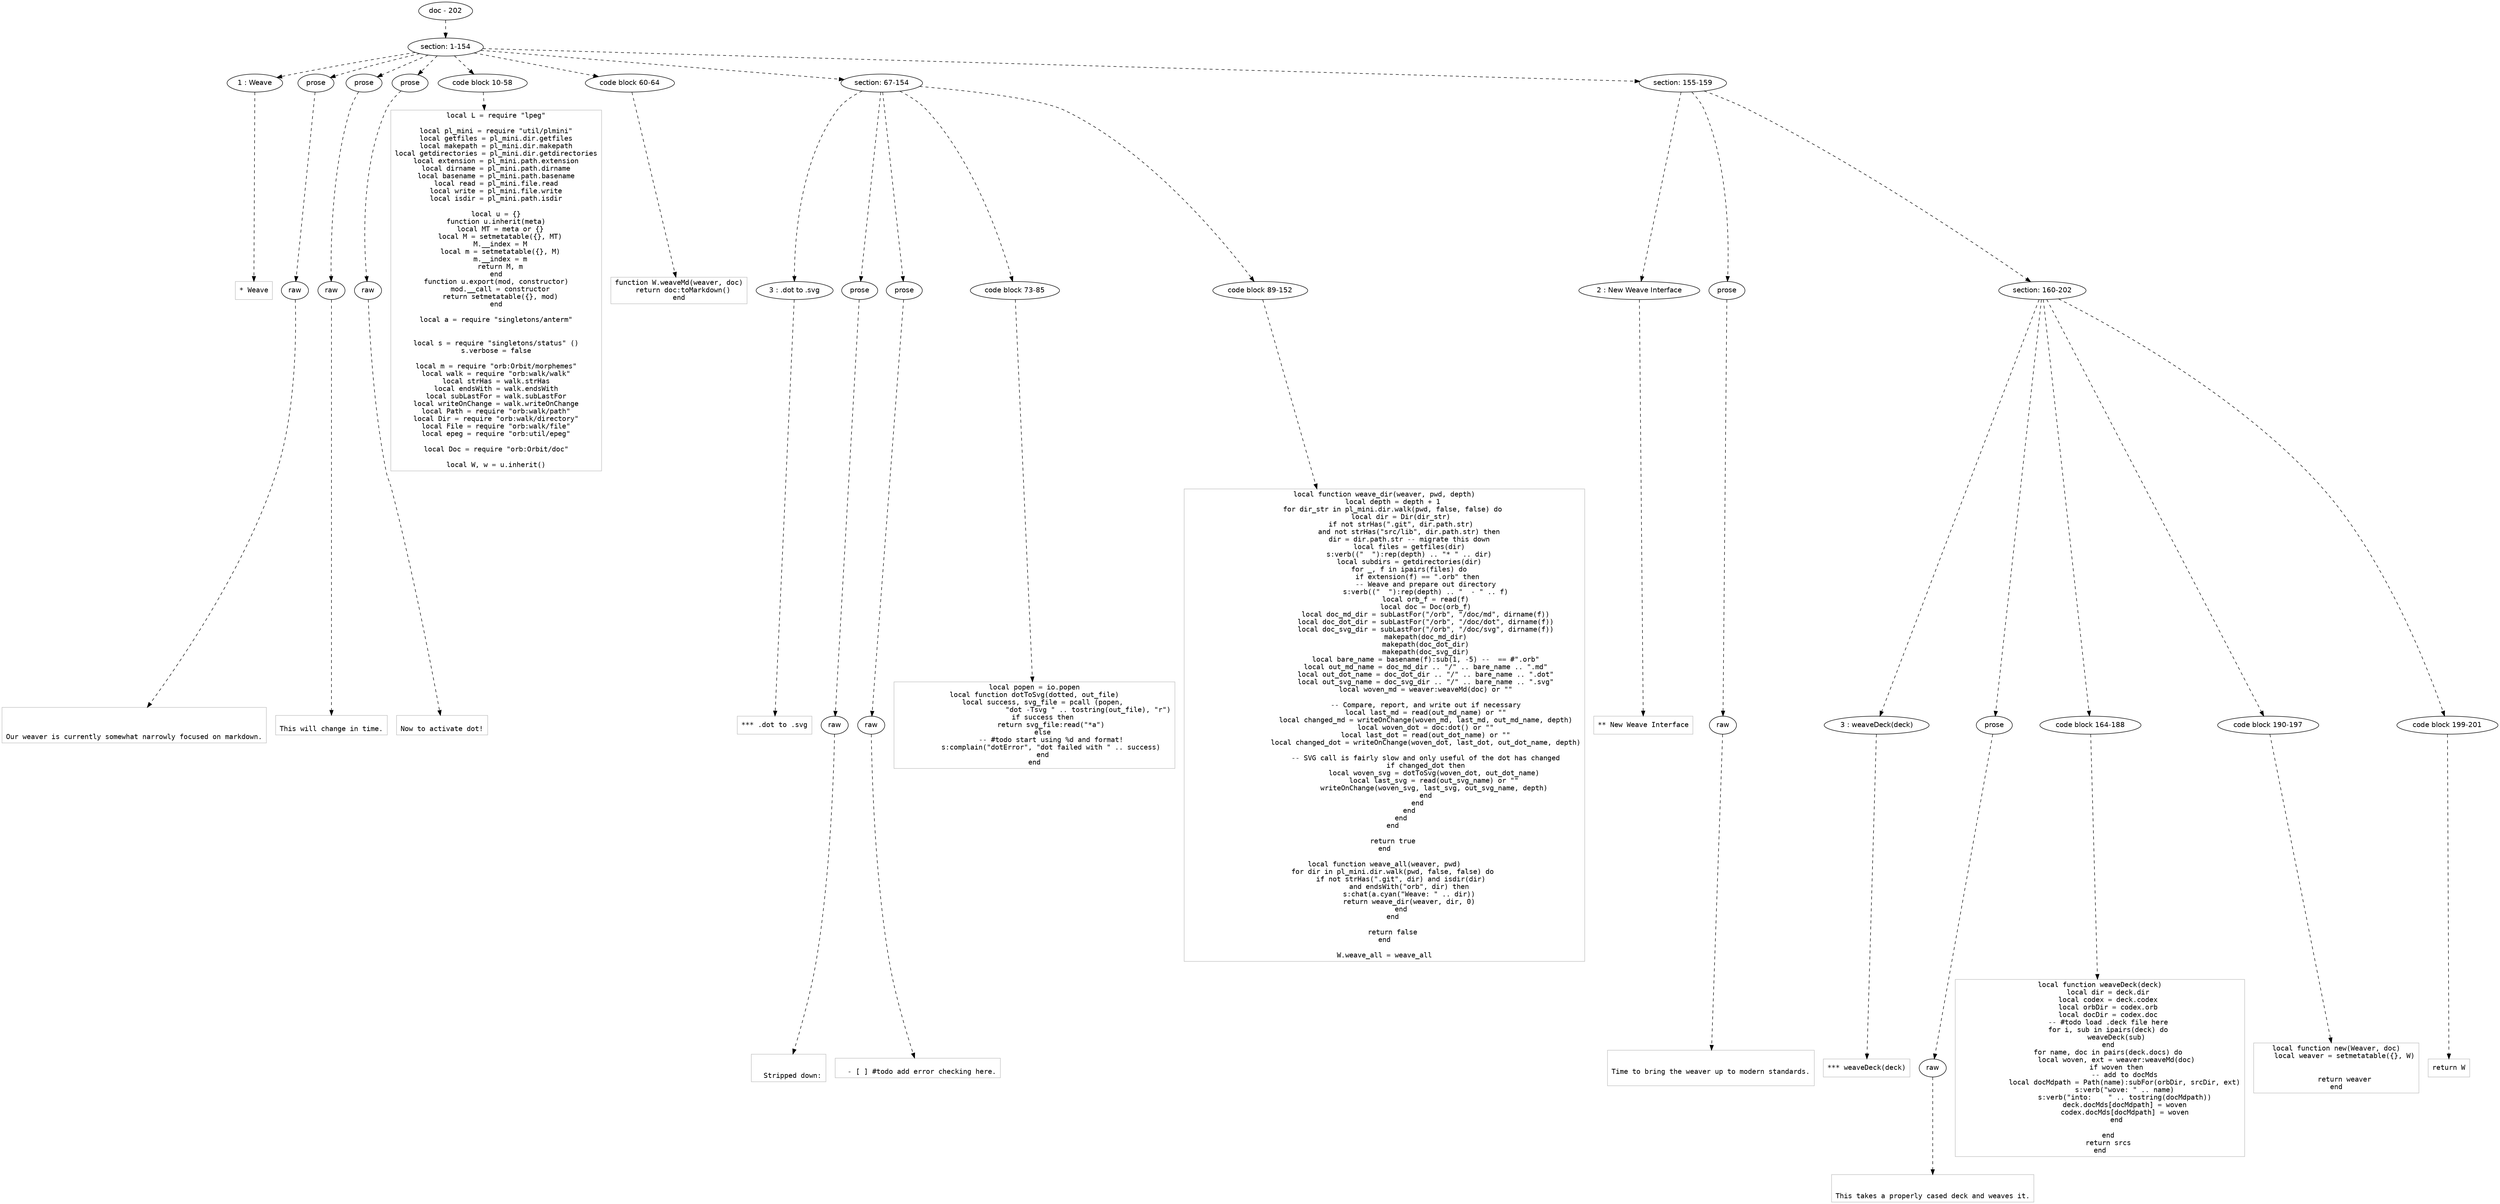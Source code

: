 digraph lpegNode {

node [fontname=Helvetica]
edge [style=dashed]

doc_0 [label="doc - 202"]


doc_0 -> { section_1}
{rank=same; section_1}

section_1 [label="section: 1-154"]


// END RANK doc_0

section_1 -> { header_2 prose_3 prose_4 prose_5 codeblock_6 codeblock_7 section_8 section_9}
{rank=same; header_2 prose_3 prose_4 prose_5 codeblock_6 codeblock_7 section_8 section_9}

header_2 [label="1 : Weave"]

prose_3 [label="prose"]

prose_4 [label="prose"]

prose_5 [label="prose"]

codeblock_6 [label="code block 10-58"]

codeblock_7 [label="code block 60-64"]

section_8 [label="section: 67-154"]

section_9 [label="section: 155-159"]


// END RANK section_1

header_2 -> leaf_10
leaf_10  [color=Gray,shape=rectangle,fontname=Inconsolata,label="* Weave"]
// END RANK header_2

prose_3 -> { raw_11}
{rank=same; raw_11}

raw_11 [label="raw"]


// END RANK prose_3

raw_11 -> leaf_12
leaf_12  [color=Gray,shape=rectangle,fontname=Inconsolata,label="


Our weaver is currently somewhat narrowly focused on markdown.
"]
// END RANK raw_11

prose_4 -> { raw_13}
{rank=same; raw_13}

raw_13 [label="raw"]


// END RANK prose_4

raw_13 -> leaf_14
leaf_14  [color=Gray,shape=rectangle,fontname=Inconsolata,label="
This will change in time.
"]
// END RANK raw_13

prose_5 -> { raw_15}
{rank=same; raw_15}

raw_15 [label="raw"]


// END RANK prose_5

raw_15 -> leaf_16
leaf_16  [color=Gray,shape=rectangle,fontname=Inconsolata,label="
Now to activate dot!
"]
// END RANK raw_15

codeblock_6 -> leaf_17
leaf_17  [color=Gray,shape=rectangle,fontname=Inconsolata,label="local L = require \"lpeg\"

local pl_mini = require \"util/plmini\"
local getfiles = pl_mini.dir.getfiles
local makepath = pl_mini.dir.makepath
local getdirectories = pl_mini.dir.getdirectories
local extension = pl_mini.path.extension
local dirname = pl_mini.path.dirname
local basename = pl_mini.path.basename
local read = pl_mini.file.read
local write = pl_mini.file.write
local isdir = pl_mini.path.isdir

local u = {}
function u.inherit(meta)
  local MT = meta or {}
  local M = setmetatable({}, MT)
  M.__index = M
  local m = setmetatable({}, M)
  m.__index = m
  return M, m
end
function u.export(mod, constructor)
  mod.__call = constructor
  return setmetatable({}, mod)
end

local a = require \"singletons/anterm\"


local s = require \"singletons/status\" ()
s.verbose = false

local m = require \"orb:Orbit/morphemes\"
local walk = require \"orb:walk/walk\"
local strHas = walk.strHas
local endsWith = walk.endsWith
local subLastFor = walk.subLastFor
local writeOnChange = walk.writeOnChange
local Path = require \"orb:walk/path\"
local Dir = require \"orb:walk/directory\"
local File = require \"orb:walk/file\"
local epeg = require \"orb:util/epeg\"

local Doc = require \"orb:Orbit/doc\"

local W, w = u.inherit()"]
// END RANK codeblock_6

codeblock_7 -> leaf_18
leaf_18  [color=Gray,shape=rectangle,fontname=Inconsolata,label="function W.weaveMd(weaver, doc)
  return doc:toMarkdown()
end"]
// END RANK codeblock_7

section_8 -> { header_19 prose_20 prose_21 codeblock_22 codeblock_23}
{rank=same; header_19 prose_20 prose_21 codeblock_22 codeblock_23}

header_19 [label="3 : .dot to .svg"]

prose_20 [label="prose"]

prose_21 [label="prose"]

codeblock_22 [label="code block 73-85"]

codeblock_23 [label="code block 89-152"]


// END RANK section_8

header_19 -> leaf_24
leaf_24  [color=Gray,shape=rectangle,fontname=Inconsolata,label="*** .dot to .svg"]
// END RANK header_19

prose_20 -> { raw_25}
{rank=same; raw_25}

raw_25 [label="raw"]


// END RANK prose_20

raw_25 -> leaf_26
leaf_26  [color=Gray,shape=rectangle,fontname=Inconsolata,label="

  Stripped down:
"]
// END RANK raw_25

prose_21 -> { raw_27}
{rank=same; raw_27}

raw_27 [label="raw"]


// END RANK prose_21

raw_27 -> leaf_28
leaf_28  [color=Gray,shape=rectangle,fontname=Inconsolata,label="
  - [ ] #todo add error checking here.
"]
// END RANK raw_27

codeblock_22 -> leaf_29
leaf_29  [color=Gray,shape=rectangle,fontname=Inconsolata,label="local popen = io.popen
local function dotToSvg(dotted, out_file)
    local success, svg_file = pcall (popen,
                          \"dot -Tsvg \" .. tostring(out_file), \"r\")
    if success then
        return svg_file:read(\"*a\")
    else
        -- #todo start using %d and format!
        s:complain(\"dotError\", \"dot failed with \" .. success)
    end
end"]
// END RANK codeblock_22

codeblock_23 -> leaf_30
leaf_30  [color=Gray,shape=rectangle,fontname=Inconsolata,label="local function weave_dir(weaver, pwd, depth)
    local depth = depth + 1
    for dir_str in pl_mini.dir.walk(pwd, false, false) do
        local dir = Dir(dir_str)
        if not strHas(\".git\", dir.path.str)
            and not strHas(\"src/lib\", dir.path.str) then
            dir = dir.path.str -- migrate this down
            local files = getfiles(dir)
            s:verb((\"  \"):rep(depth) .. \"* \" .. dir)
            local subdirs = getdirectories(dir)
            for _, f in ipairs(files) do
                if extension(f) == \".orb\" then
                    -- Weave and prepare out directory
                    s:verb((\"  \"):rep(depth) .. \"  - \" .. f)
                    local orb_f = read(f)
                    local doc = Doc(orb_f)
                    local doc_md_dir = subLastFor(\"/orb\", \"/doc/md\", dirname(f))
                    local doc_dot_dir = subLastFor(\"/orb\", \"/doc/dot\", dirname(f))
                    local doc_svg_dir = subLastFor(\"/orb\", \"/doc/svg\", dirname(f))
                    makepath(doc_md_dir)
                    makepath(doc_dot_dir)
                    makepath(doc_svg_dir)
                    local bare_name = basename(f):sub(1, -5) --  == #\".orb\"
                    local out_md_name = doc_md_dir .. \"/\" .. bare_name .. \".md\"
                    local out_dot_name = doc_dot_dir .. \"/\" .. bare_name .. \".dot\"
                    local out_svg_name = doc_svg_dir .. \"/\" .. bare_name .. \".svg\"
                    local woven_md = weaver:weaveMd(doc) or \"\"

                    -- Compare, report, and write out if necessary
                    local last_md = read(out_md_name) or \"\"
                    local changed_md = writeOnChange(woven_md, last_md, out_md_name, depth)
                    local woven_dot = doc:dot() or \"\"
                    local last_dot = read(out_dot_name) or \"\"
                    local changed_dot = writeOnChange(woven_dot, last_dot, out_dot_name, depth)

                    -- SVG call is fairly slow and only useful of the dot has changed
                    if changed_dot then
                        local woven_svg = dotToSvg(woven_dot, out_dot_name)
                        local last_svg = read(out_svg_name) or \"\"
                        writeOnChange(woven_svg, last_svg, out_svg_name, depth)
                    end
                end
            end
        end
    end

    return true
end

local function weave_all(weaver, pwd)
    for dir in pl_mini.dir.walk(pwd, false, false) do
        if not strHas(\".git\", dir) and isdir(dir)
            and endsWith(\"orb\", dir) then
            s:chat(a.cyan(\"Weave: \" .. dir))
            return weave_dir(weaver, dir, 0)
        end
    end

    return false
end

W.weave_all = weave_all"]
// END RANK codeblock_23

section_9 -> { header_31 prose_32 section_33}
{rank=same; header_31 prose_32 section_33}

header_31 [label="2 : New Weave Interface"]

prose_32 [label="prose"]

section_33 [label="section: 160-202"]


// END RANK section_9

header_31 -> leaf_34
leaf_34  [color=Gray,shape=rectangle,fontname=Inconsolata,label="** New Weave Interface"]
// END RANK header_31

prose_32 -> { raw_35}
{rank=same; raw_35}

raw_35 [label="raw"]


// END RANK prose_32

raw_35 -> leaf_36
leaf_36  [color=Gray,shape=rectangle,fontname=Inconsolata,label="

Time to bring the weaver up to modern standards.

"]
// END RANK raw_35

section_33 -> { header_37 prose_38 codeblock_39 codeblock_40 codeblock_41}
{rank=same; header_37 prose_38 codeblock_39 codeblock_40 codeblock_41}

header_37 [label="3 : weaveDeck(deck)"]

prose_38 [label="prose"]

codeblock_39 [label="code block 164-188"]

codeblock_40 [label="code block 190-197"]

codeblock_41 [label="code block 199-201"]


// END RANK section_33

header_37 -> leaf_42
leaf_42  [color=Gray,shape=rectangle,fontname=Inconsolata,label="*** weaveDeck(deck)"]
// END RANK header_37

prose_38 -> { raw_43}
{rank=same; raw_43}

raw_43 [label="raw"]


// END RANK prose_38

raw_43 -> leaf_44
leaf_44  [color=Gray,shape=rectangle,fontname=Inconsolata,label="

This takes a properly cased deck and weaves it.
"]
// END RANK raw_43

codeblock_39 -> leaf_45
leaf_45  [color=Gray,shape=rectangle,fontname=Inconsolata,label="local function weaveDeck(deck)
    local dir = deck.dir
    local codex = deck.codex
    local orbDir = codex.orb
    local docDir = codex.doc
    -- #todo load .deck file here
    for i, sub in ipairs(deck) do
        weaveDeck(sub)
    end
    for name, doc in pairs(deck.docs) do
        local woven, ext = weaver:weaveMd(doc)
        if woven then
            -- add to docMds
            local docMdpath = Path(name):subFor(orbDir, srcDir, ext)
            s:verb(\"wove: \" .. name)
            s:verb(\"into:    \" .. tostring(docMdpath))
            deck.docMds[docMdpath] = woven
            codex.docMds[docMdpath] = woven
        end

    end
    return srcs
end"]
// END RANK codeblock_39

codeblock_40 -> leaf_46
leaf_46  [color=Gray,shape=rectangle,fontname=Inconsolata,label="local function new(Weaver, doc)
    local weaver = setmetatable({}, W)


    return weaver
end"]
// END RANK codeblock_40

codeblock_41 -> leaf_47
leaf_47  [color=Gray,shape=rectangle,fontname=Inconsolata,label="return W"]
// END RANK codeblock_41


}
